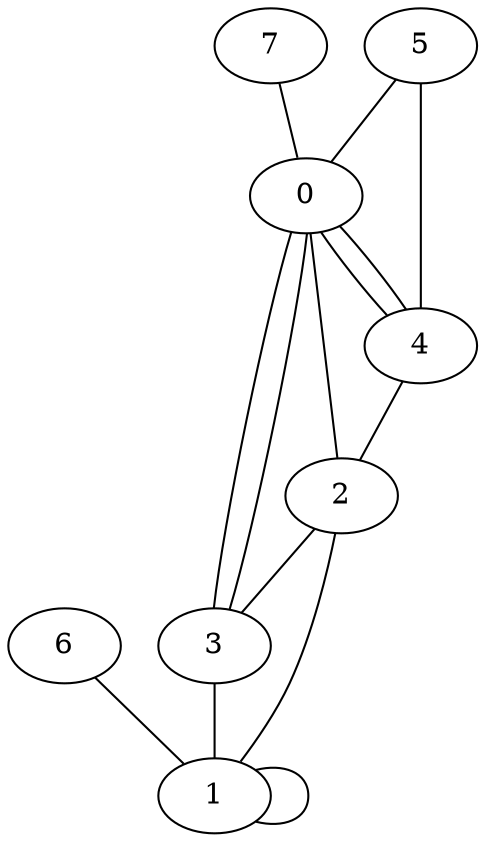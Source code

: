 graph G {
0;
1;
2;
3;
4;
5;
6;
7;
2--3 ;
3--1 ;
0--3 ;
2--1 ;
7--0 ;
3--0 ;
1--1 ;
4--0 ;
5--4 ;
6--1 ;
4--2 ;
0--2 ;
5--0 ;
0--4 ;
}

